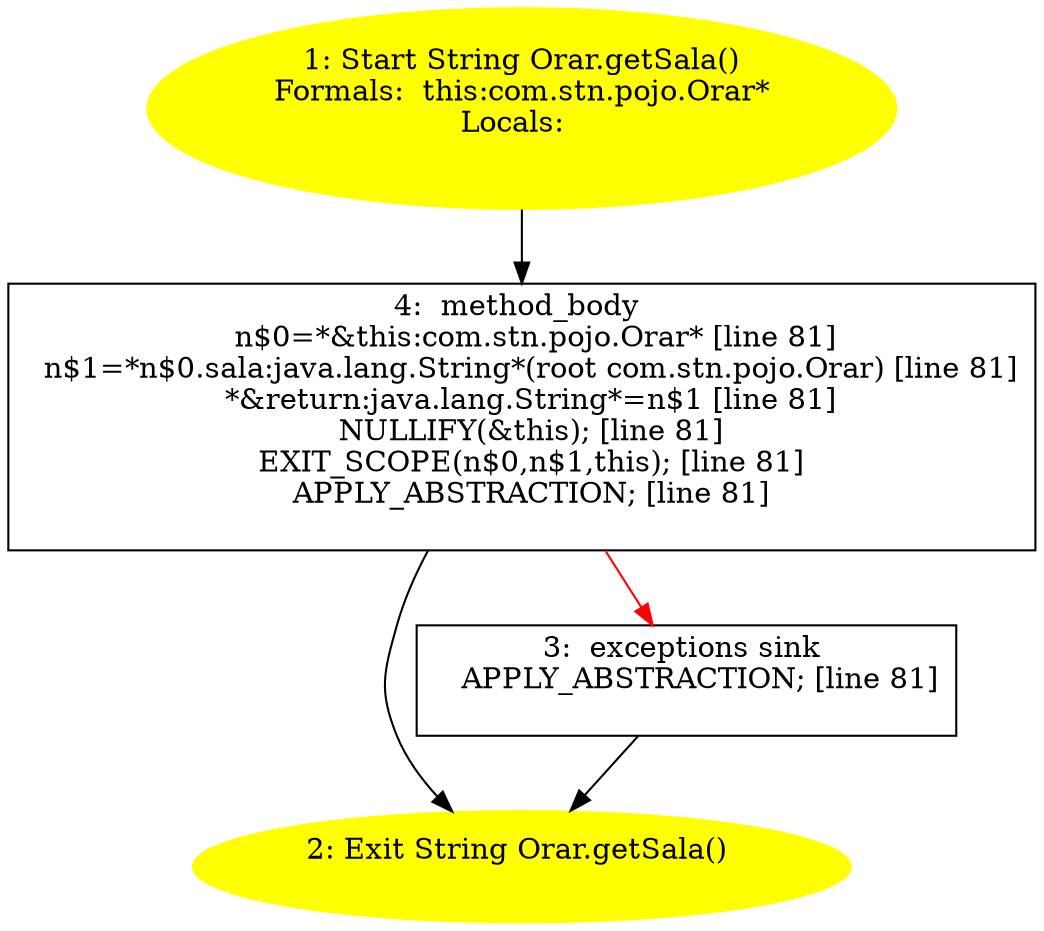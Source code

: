 /* @generated */
digraph cfg {
"com.stn.pojo.Orar.getSala():java.lang.String.ef2773fd20ae03315c5502d8280f4841_1" [label="1: Start String Orar.getSala()\nFormals:  this:com.stn.pojo.Orar*\nLocals:  \n  " color=yellow style=filled]
	

	 "com.stn.pojo.Orar.getSala():java.lang.String.ef2773fd20ae03315c5502d8280f4841_1" -> "com.stn.pojo.Orar.getSala():java.lang.String.ef2773fd20ae03315c5502d8280f4841_4" ;
"com.stn.pojo.Orar.getSala():java.lang.String.ef2773fd20ae03315c5502d8280f4841_2" [label="2: Exit String Orar.getSala() \n  " color=yellow style=filled]
	

"com.stn.pojo.Orar.getSala():java.lang.String.ef2773fd20ae03315c5502d8280f4841_3" [label="3:  exceptions sink \n   APPLY_ABSTRACTION; [line 81]\n " shape="box"]
	

	 "com.stn.pojo.Orar.getSala():java.lang.String.ef2773fd20ae03315c5502d8280f4841_3" -> "com.stn.pojo.Orar.getSala():java.lang.String.ef2773fd20ae03315c5502d8280f4841_2" ;
"com.stn.pojo.Orar.getSala():java.lang.String.ef2773fd20ae03315c5502d8280f4841_4" [label="4:  method_body \n   n$0=*&this:com.stn.pojo.Orar* [line 81]\n  n$1=*n$0.sala:java.lang.String*(root com.stn.pojo.Orar) [line 81]\n  *&return:java.lang.String*=n$1 [line 81]\n  NULLIFY(&this); [line 81]\n  EXIT_SCOPE(n$0,n$1,this); [line 81]\n  APPLY_ABSTRACTION; [line 81]\n " shape="box"]
	

	 "com.stn.pojo.Orar.getSala():java.lang.String.ef2773fd20ae03315c5502d8280f4841_4" -> "com.stn.pojo.Orar.getSala():java.lang.String.ef2773fd20ae03315c5502d8280f4841_2" ;
	 "com.stn.pojo.Orar.getSala():java.lang.String.ef2773fd20ae03315c5502d8280f4841_4" -> "com.stn.pojo.Orar.getSala():java.lang.String.ef2773fd20ae03315c5502d8280f4841_3" [color="red" ];
}
